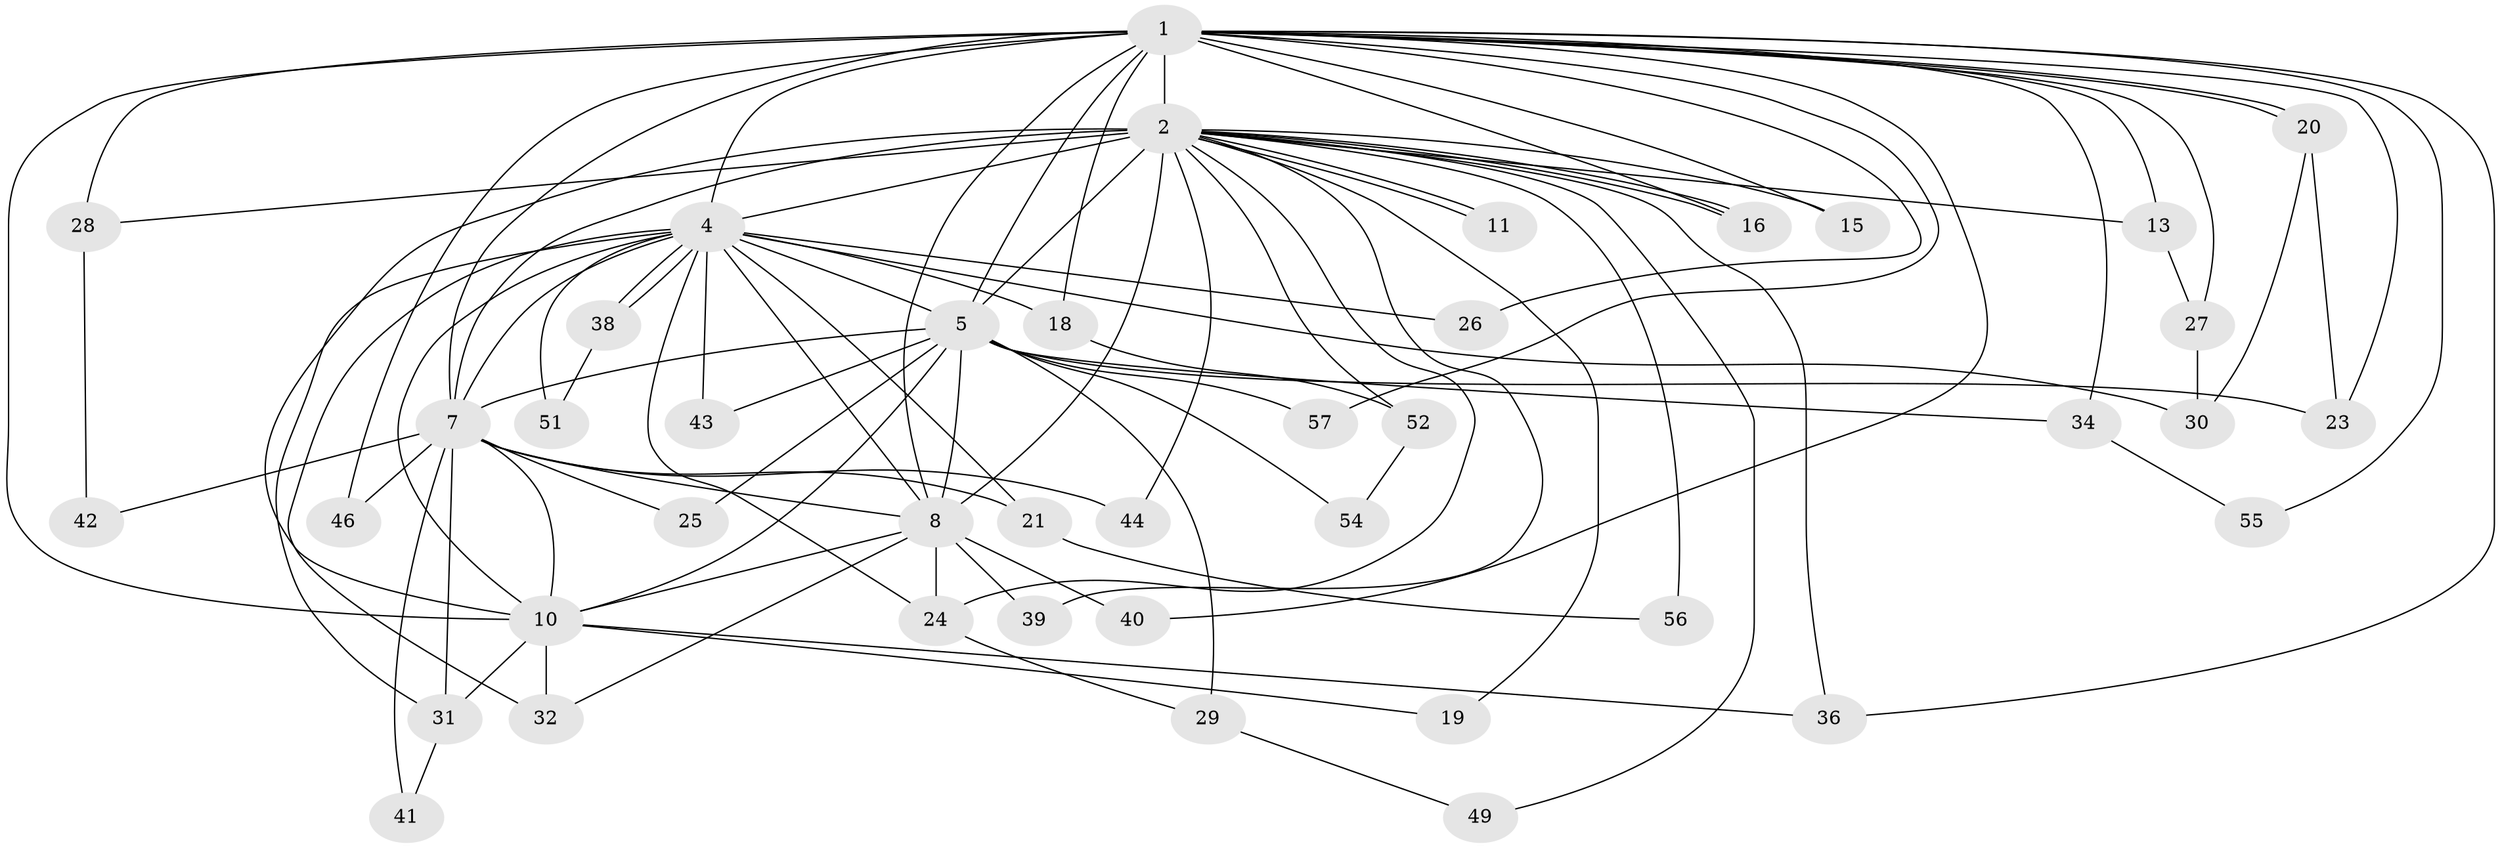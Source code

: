 // Generated by graph-tools (version 1.1) at 2025/51/02/27/25 19:51:48]
// undirected, 42 vertices, 98 edges
graph export_dot {
graph [start="1"]
  node [color=gray90,style=filled];
  1 [super="+9"];
  2 [super="+3"];
  4 [super="+14"];
  5 [super="+6"];
  7 [super="+12"];
  8 [super="+37"];
  10 [super="+17"];
  11;
  13 [super="+53"];
  15;
  16 [super="+22"];
  18;
  19;
  20;
  21;
  23 [super="+45"];
  24 [super="+33"];
  25;
  26;
  27 [super="+48"];
  28;
  29;
  30;
  31 [super="+35"];
  32 [super="+50"];
  34;
  36 [super="+47"];
  38;
  39;
  40;
  41;
  42;
  43;
  44;
  46;
  49;
  51;
  52;
  54;
  55;
  56;
  57;
  1 -- 2 [weight=4];
  1 -- 4 [weight=2];
  1 -- 5 [weight=4];
  1 -- 7 [weight=2];
  1 -- 8 [weight=2];
  1 -- 10 [weight=3];
  1 -- 20;
  1 -- 20;
  1 -- 23;
  1 -- 26;
  1 -- 27;
  1 -- 46;
  1 -- 57;
  1 -- 34;
  1 -- 36;
  1 -- 40;
  1 -- 15;
  1 -- 18;
  1 -- 55;
  1 -- 28;
  1 -- 16;
  1 -- 13;
  2 -- 4 [weight=2];
  2 -- 5 [weight=4];
  2 -- 7 [weight=3];
  2 -- 8 [weight=2];
  2 -- 10 [weight=2];
  2 -- 11;
  2 -- 11;
  2 -- 13 [weight=2];
  2 -- 15;
  2 -- 16;
  2 -- 16;
  2 -- 28;
  2 -- 36;
  2 -- 44;
  2 -- 49;
  2 -- 39;
  2 -- 19;
  2 -- 52;
  2 -- 56;
  2 -- 24;
  4 -- 5 [weight=2];
  4 -- 7;
  4 -- 8;
  4 -- 10;
  4 -- 18;
  4 -- 30;
  4 -- 38;
  4 -- 38;
  4 -- 43;
  4 -- 51;
  4 -- 21;
  4 -- 24;
  4 -- 26;
  4 -- 31;
  4 -- 32;
  5 -- 7 [weight=2];
  5 -- 8 [weight=2];
  5 -- 10 [weight=2];
  5 -- 29;
  5 -- 43;
  5 -- 54;
  5 -- 57;
  5 -- 34;
  5 -- 25;
  5 -- 23;
  7 -- 8 [weight=2];
  7 -- 10;
  7 -- 21;
  7 -- 25;
  7 -- 31;
  7 -- 42;
  7 -- 44;
  7 -- 41;
  7 -- 46;
  8 -- 10;
  8 -- 24;
  8 -- 32;
  8 -- 39;
  8 -- 40;
  10 -- 19;
  10 -- 31;
  10 -- 32;
  10 -- 36;
  13 -- 27;
  18 -- 52;
  20 -- 23;
  20 -- 30;
  21 -- 56;
  24 -- 29;
  27 -- 30;
  28 -- 42;
  29 -- 49;
  31 -- 41;
  34 -- 55;
  38 -- 51;
  52 -- 54;
}
